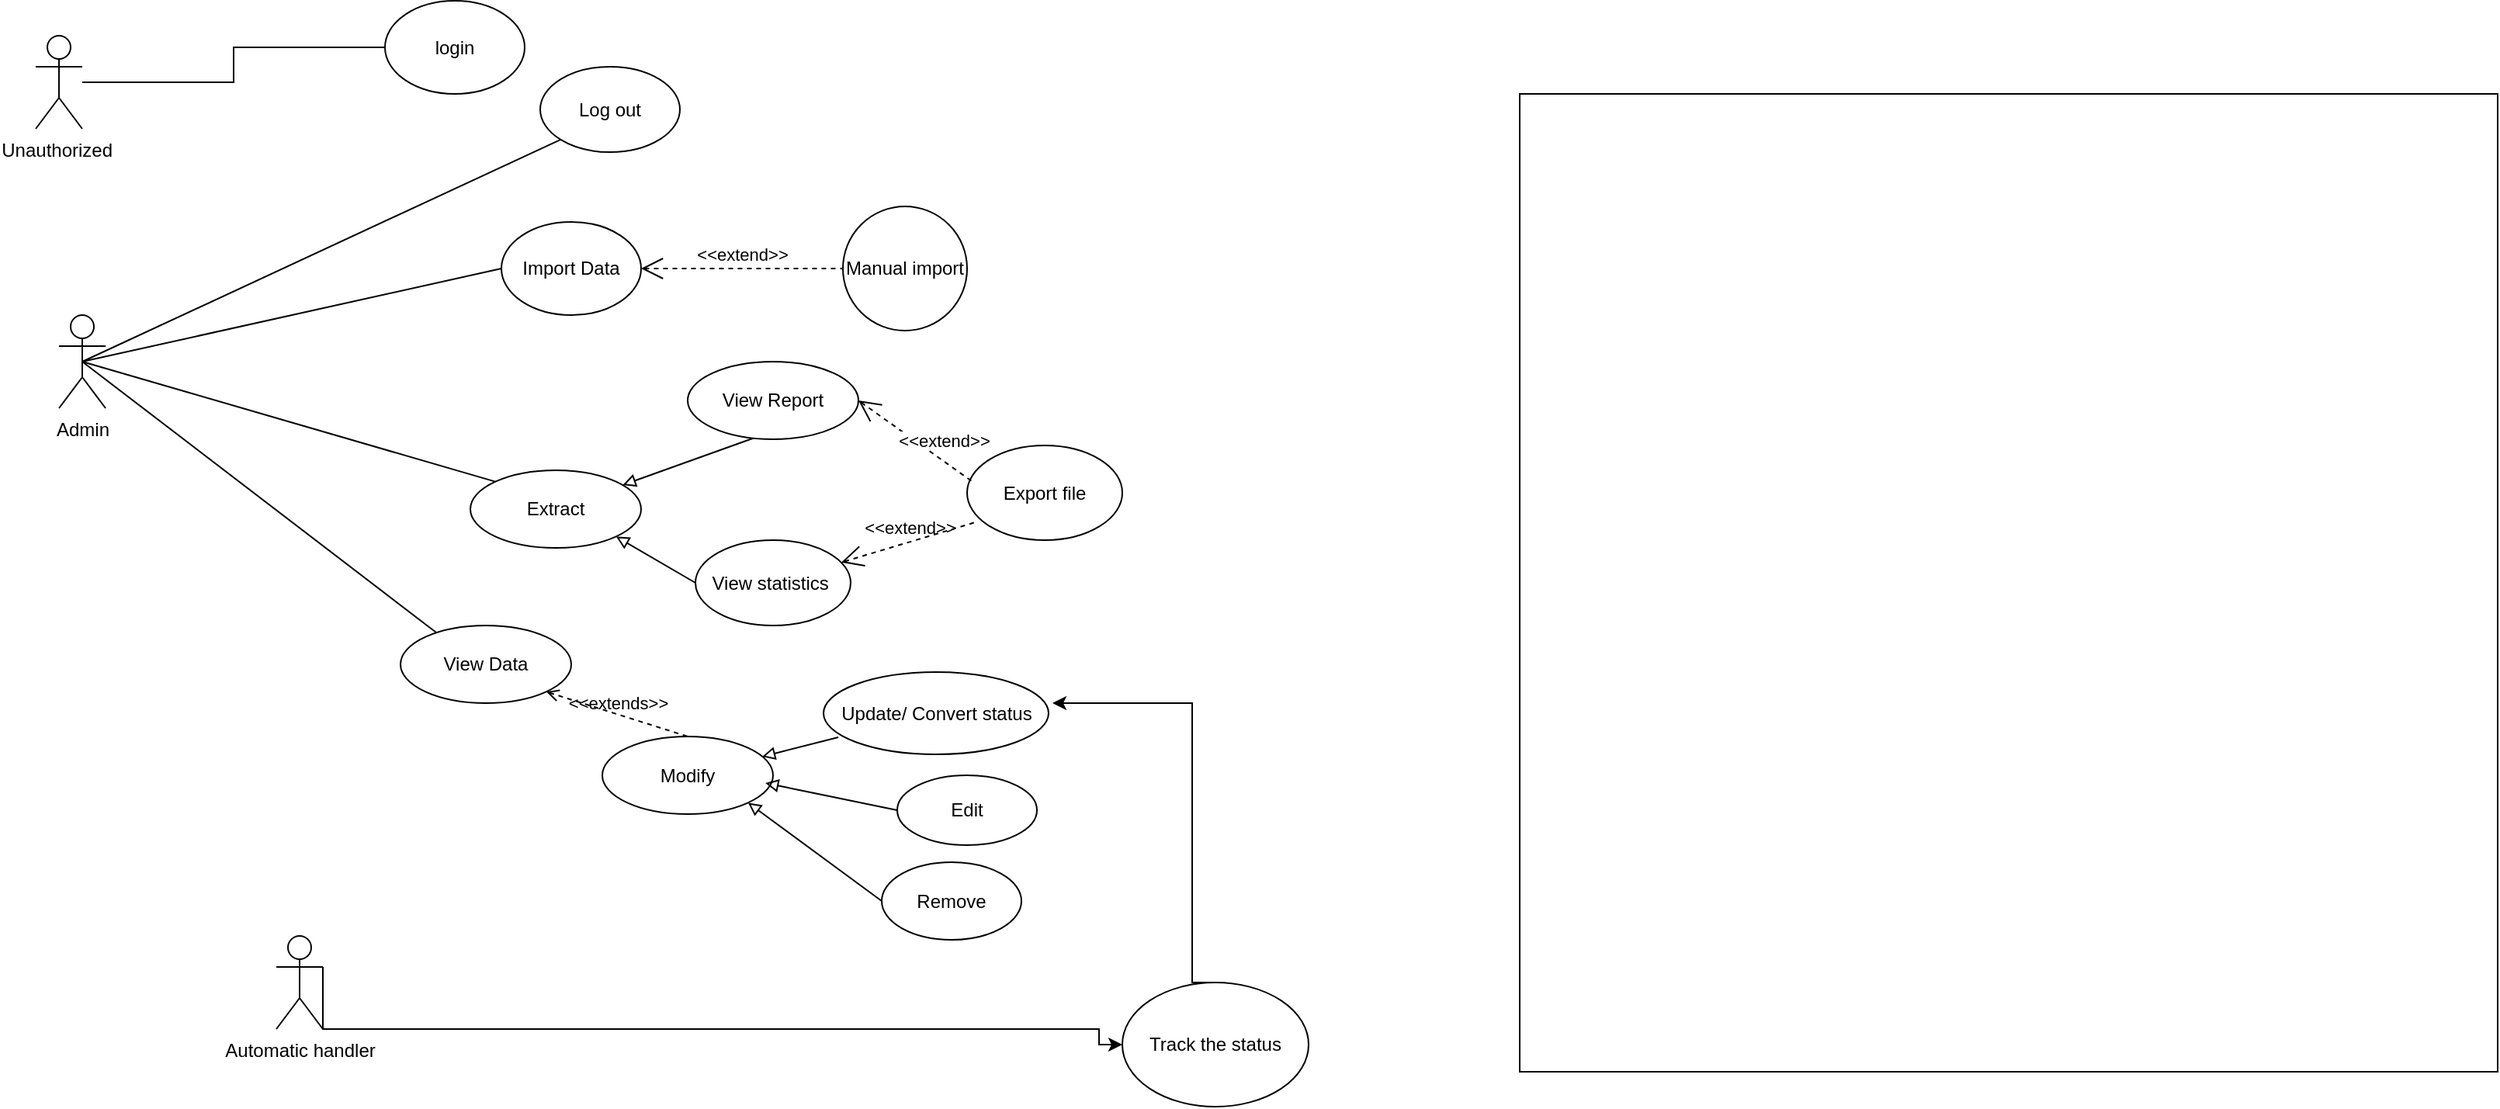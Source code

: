<mxfile version="10.6.9" type="github"><diagram id="Ek8C_esb2BmLfCv7Do-d" name="Page-1"><mxGraphModel dx="889" dy="496" grid="1" gridSize="10" guides="1" tooltips="1" connect="1" arrows="1" fold="1" page="1" pageScale="1" pageWidth="850" pageHeight="1100" math="0" shadow="0"><root><mxCell id="0"/><mxCell id="1" parent="0"/><mxCell id="aOBEt4jh8NltVSRl6gsb-1" value="" style="whiteSpace=wrap;html=1;aspect=fixed;" parent="1" vertex="1"><mxGeometry x="991" y="167.5" width="630" height="630" as="geometry"/></mxCell><mxCell id="aOBEt4jh8NltVSRl6gsb-2" value="Unauthorized&amp;nbsp;" style="shape=umlActor;verticalLabelPosition=bottom;labelBackgroundColor=#ffffff;verticalAlign=top;html=1;outlineConnect=0;" parent="1" vertex="1"><mxGeometry x="35" y="130" width="30" height="60" as="geometry"/></mxCell><mxCell id="aOBEt4jh8NltVSRl6gsb-22" style="edgeStyle=orthogonalEdgeStyle;rounded=0;orthogonalLoop=1;jettySize=auto;html=1;exitX=0;exitY=0.5;exitDx=0;exitDy=0;endArrow=none;endFill=0;" parent="1" source="aOBEt4jh8NltVSRl6gsb-5" target="aOBEt4jh8NltVSRl6gsb-2" edge="1"><mxGeometry relative="1" as="geometry"/></mxCell><mxCell id="aOBEt4jh8NltVSRl6gsb-5" value="login" style="ellipse;whiteSpace=wrap;html=1;" parent="1" vertex="1"><mxGeometry x="260" y="107.5" width="90" height="60" as="geometry"/></mxCell><mxCell id="aOBEt4jh8NltVSRl6gsb-39" style="rounded=0;orthogonalLoop=1;jettySize=auto;html=1;exitX=0.5;exitY=0.5;exitDx=0;exitDy=0;exitPerimeter=0;entryX=0;entryY=0.5;entryDx=0;entryDy=0;endArrow=none;endFill=0;" parent="1" source="aOBEt4jh8NltVSRl6gsb-12" target="aOBEt4jh8NltVSRl6gsb-24" edge="1"><mxGeometry relative="1" as="geometry"/></mxCell><mxCell id="aOBEt4jh8NltVSRl6gsb-100" style="edgeStyle=none;rounded=0;orthogonalLoop=1;jettySize=auto;html=1;exitX=0.5;exitY=0.5;exitDx=0;exitDy=0;exitPerimeter=0;entryX=0.227;entryY=0.12;entryDx=0;entryDy=0;entryPerimeter=0;endArrow=none;endFill=0;" parent="1" source="aOBEt4jh8NltVSRl6gsb-12" target="aOBEt4jh8NltVSRl6gsb-96" edge="1"><mxGeometry relative="1" as="geometry"/></mxCell><mxCell id="aOBEt4jh8NltVSRl6gsb-12" value="Admin" style="shape=umlActor;verticalLabelPosition=bottom;labelBackgroundColor=#ffffff;verticalAlign=top;html=1;outlineConnect=0;" parent="1" vertex="1"><mxGeometry x="50" y="310" width="30" height="60" as="geometry"/></mxCell><mxCell id="aOBEt4jh8NltVSRl6gsb-47" style="edgeStyle=none;rounded=0;orthogonalLoop=1;jettySize=auto;html=1;exitX=0;exitY=1;exitDx=0;exitDy=0;entryX=0.5;entryY=0.5;entryDx=0;entryDy=0;entryPerimeter=0;endArrow=none;endFill=0;" parent="1" source="aOBEt4jh8NltVSRl6gsb-17" target="aOBEt4jh8NltVSRl6gsb-12" edge="1"><mxGeometry relative="1" as="geometry"/></mxCell><mxCell id="aOBEt4jh8NltVSRl6gsb-17" value="Log out" style="ellipse;whiteSpace=wrap;html=1;" parent="1" vertex="1"><mxGeometry x="360" y="150" width="90" height="55" as="geometry"/></mxCell><mxCell id="aOBEt4jh8NltVSRl6gsb-24" value="Import Data" style="ellipse;whiteSpace=wrap;html=1;" parent="1" vertex="1"><mxGeometry x="335" y="250" width="90" height="60" as="geometry"/></mxCell><mxCell id="aOBEt4jh8NltVSRl6gsb-51" style="edgeStyle=none;rounded=0;orthogonalLoop=1;jettySize=auto;html=1;exitX=0;exitY=0;exitDx=0;exitDy=0;entryX=0.5;entryY=0.5;entryDx=0;entryDy=0;entryPerimeter=0;endArrow=none;endFill=0;" parent="1" source="aOBEt4jh8NltVSRl6gsb-25" target="aOBEt4jh8NltVSRl6gsb-12" edge="1"><mxGeometry relative="1" as="geometry"/></mxCell><mxCell id="aOBEt4jh8NltVSRl6gsb-25" value="Extract" style="ellipse;whiteSpace=wrap;html=1;" parent="1" vertex="1"><mxGeometry x="315" y="410" width="110" height="50" as="geometry"/></mxCell><mxCell id="aOBEt4jh8NltVSRl6gsb-48" style="edgeStyle=none;rounded=0;orthogonalLoop=1;jettySize=auto;html=1;exitX=1;exitY=0.5;exitDx=0;exitDy=0;endArrow=block;endFill=0;" parent="1" source="aOBEt4jh8NltVSRl6gsb-27" target="aOBEt4jh8NltVSRl6gsb-25" edge="1"><mxGeometry relative="1" as="geometry"/></mxCell><mxCell id="aOBEt4jh8NltVSRl6gsb-27" value="View Report" style="ellipse;whiteSpace=wrap;html=1;" parent="1" vertex="1"><mxGeometry x="455" y="340" width="110" height="50" as="geometry"/></mxCell><mxCell id="aOBEt4jh8NltVSRl6gsb-50" style="edgeStyle=none;rounded=0;orthogonalLoop=1;jettySize=auto;html=1;exitX=0;exitY=0.5;exitDx=0;exitDy=0;endArrow=block;endFill=0;entryX=1;entryY=1;entryDx=0;entryDy=0;" parent="1" source="aOBEt4jh8NltVSRl6gsb-32" target="aOBEt4jh8NltVSRl6gsb-25" edge="1"><mxGeometry relative="1" as="geometry"><mxPoint x="370" y="467" as="targetPoint"/></mxGeometry></mxCell><mxCell id="aOBEt4jh8NltVSRl6gsb-32" value="View statistics&amp;nbsp;" style="ellipse;whiteSpace=wrap;html=1;" parent="1" vertex="1"><mxGeometry x="460" y="455" width="100" height="55" as="geometry"/></mxCell><mxCell id="aOBEt4jh8NltVSRl6gsb-54" value="Export file" style="ellipse;whiteSpace=wrap;html=1;" parent="1" vertex="1"><mxGeometry x="635" y="394" width="100" height="61" as="geometry"/></mxCell><mxCell id="aOBEt4jh8NltVSRl6gsb-74" value="&lt;span style=&quot;background-color: rgb(255 , 255 , 255)&quot;&gt;&amp;lt;&amp;lt;extend&amp;gt;&amp;gt;&lt;/span&gt;" style="edgeStyle=none;html=1;startArrow=open;endArrow=none;startSize=12;verticalAlign=bottom;dashed=1;labelBackgroundColor=none;exitX=1;exitY=0.5;exitDx=0;exitDy=0;entryX=0.03;entryY=0.377;entryDx=0;entryDy=0;entryPerimeter=0;" parent="1" source="aOBEt4jh8NltVSRl6gsb-27" target="aOBEt4jh8NltVSRl6gsb-54" edge="1"><mxGeometry x="0.453" y="3" width="160" relative="1" as="geometry"><mxPoint x="440" y="520" as="sourcePoint"/><mxPoint x="600" y="520" as="targetPoint"/><mxPoint as="offset"/></mxGeometry></mxCell><mxCell id="aOBEt4jh8NltVSRl6gsb-75" value="&amp;lt;&amp;lt;extend&amp;gt;&amp;gt;" style="edgeStyle=none;html=1;startArrow=open;endArrow=none;startSize=12;verticalAlign=bottom;dashed=1;labelBackgroundColor=none;entryX=0.07;entryY=0.803;entryDx=0;entryDy=0;entryPerimeter=0;" parent="1" source="aOBEt4jh8NltVSRl6gsb-32" target="aOBEt4jh8NltVSRl6gsb-54" edge="1"><mxGeometry width="160" relative="1" as="geometry"><mxPoint x="425" y="340" as="sourcePoint"/><mxPoint x="533" y="388" as="targetPoint"/></mxGeometry></mxCell><mxCell id="aOBEt4jh8NltVSRl6gsb-76" value="Modify" style="ellipse;whiteSpace=wrap;html=1;" parent="1" vertex="1"><mxGeometry x="400" y="581.5" width="110" height="50" as="geometry"/></mxCell><mxCell id="aOBEt4jh8NltVSRl6gsb-116" style="edgeStyle=none;rounded=0;orthogonalLoop=1;jettySize=auto;html=1;entryX=0.936;entryY=0.26;entryDx=0;entryDy=0;startArrow=none;startFill=0;endArrow=block;endFill=0;entryPerimeter=0;exitX=0.066;exitY=0.792;exitDx=0;exitDy=0;exitPerimeter=0;" parent="1" source="aOBEt4jh8NltVSRl6gsb-77" target="aOBEt4jh8NltVSRl6gsb-76" edge="1"><mxGeometry relative="1" as="geometry"><mxPoint x="550" y="567" as="sourcePoint"/></mxGeometry></mxCell><mxCell id="aOBEt4jh8NltVSRl6gsb-77" value="Update/ Convert status" style="ellipse;whiteSpace=wrap;html=1;" parent="1" vertex="1"><mxGeometry x="542.5" y="540" width="145" height="53" as="geometry"/></mxCell><mxCell id="aOBEt4jh8NltVSRl6gsb-117" style="edgeStyle=none;rounded=0;orthogonalLoop=1;jettySize=auto;html=1;exitX=0;exitY=0.5;exitDx=0;exitDy=0;startArrow=none;startFill=0;endArrow=block;endFill=0;entryX=0.955;entryY=0.6;entryDx=0;entryDy=0;entryPerimeter=0;" parent="1" source="aOBEt4jh8NltVSRl6gsb-78" target="aOBEt4jh8NltVSRl6gsb-76" edge="1"><mxGeometry relative="1" as="geometry"><mxPoint x="310" y="610" as="targetPoint"/></mxGeometry></mxCell><mxCell id="aOBEt4jh8NltVSRl6gsb-78" value="Edit" style="ellipse;whiteSpace=wrap;html=1;" parent="1" vertex="1"><mxGeometry x="590" y="606.5" width="90" height="45" as="geometry"/></mxCell><mxCell id="aOBEt4jh8NltVSRl6gsb-118" style="edgeStyle=none;rounded=0;orthogonalLoop=1;jettySize=auto;html=1;exitX=0;exitY=0.5;exitDx=0;exitDy=0;startArrow=none;startFill=0;endArrow=block;endFill=0;entryX=1;entryY=1;entryDx=0;entryDy=0;" parent="1" source="aOBEt4jh8NltVSRl6gsb-79" target="aOBEt4jh8NltVSRl6gsb-76" edge="1"><mxGeometry relative="1" as="geometry"><mxPoint x="520" y="655" as="targetPoint"/></mxGeometry></mxCell><mxCell id="aOBEt4jh8NltVSRl6gsb-79" value="Remove" style="ellipse;whiteSpace=wrap;html=1;" parent="1" vertex="1"><mxGeometry x="580" y="662.5" width="90" height="50" as="geometry"/></mxCell><mxCell id="aOBEt4jh8NltVSRl6gsb-96" value="View Data" style="ellipse;whiteSpace=wrap;html=1;" parent="1" vertex="1"><mxGeometry x="270" y="510" width="110" height="50" as="geometry"/></mxCell><mxCell id="aOBEt4jh8NltVSRl6gsb-99" value="&amp;lt;&amp;lt;extends&amp;gt;&amp;gt;" style="edgeStyle=none;html=1;endArrow=none;verticalAlign=bottom;labelBackgroundColor=none;entryX=0.5;entryY=0;entryDx=0;entryDy=0;exitX=1;exitY=1;exitDx=0;exitDy=0;startArrow=open;startFill=0;endFill=0;dashed=1;" parent="1" source="aOBEt4jh8NltVSRl6gsb-96" target="aOBEt4jh8NltVSRl6gsb-76" edge="1"><mxGeometry x="0.026" y="-2" width="160" relative="1" as="geometry"><mxPoint x="130" y="560" as="sourcePoint"/><mxPoint x="290" y="560" as="targetPoint"/><mxPoint as="offset"/></mxGeometry></mxCell><mxCell id="EDnjHtNTNwPqmDfFhQ1T-1" value="Manual import&lt;br&gt;" style="ellipse;whiteSpace=wrap;html=1;aspect=fixed;" vertex="1" parent="1"><mxGeometry x="555" y="240" width="80" height="80" as="geometry"/></mxCell><mxCell id="EDnjHtNTNwPqmDfFhQ1T-4" value="&lt;span style=&quot;background-color: rgb(255 , 255 , 255)&quot;&gt;&amp;lt;&amp;lt;extend&amp;gt;&amp;gt;&lt;/span&gt;" style="edgeStyle=none;html=1;startArrow=open;endArrow=none;startSize=12;verticalAlign=bottom;dashed=1;labelBackgroundColor=none;exitX=1;exitY=0.5;exitDx=0;exitDy=0;entryX=0;entryY=0.5;entryDx=0;entryDy=0;" edge="1" parent="1" source="aOBEt4jh8NltVSRl6gsb-24" target="EDnjHtNTNwPqmDfFhQ1T-1"><mxGeometry width="160" relative="1" as="geometry"><mxPoint x="500" y="280" as="sourcePoint"/><mxPoint x="573" y="332" as="targetPoint"/><Array as="points"/></mxGeometry></mxCell><mxCell id="EDnjHtNTNwPqmDfFhQ1T-14" style="edgeStyle=orthogonalEdgeStyle;rounded=0;orthogonalLoop=1;jettySize=auto;html=1;exitX=0.5;exitY=0;exitDx=0;exitDy=0;" edge="1" parent="1" source="EDnjHtNTNwPqmDfFhQ1T-6"><mxGeometry relative="1" as="geometry"><mxPoint x="690" y="560" as="targetPoint"/><Array as="points"><mxPoint x="780" y="560"/></Array></mxGeometry></mxCell><mxCell id="EDnjHtNTNwPqmDfFhQ1T-6" value="Track the status" style="ellipse;whiteSpace=wrap;html=1;" vertex="1" parent="1"><mxGeometry x="735" y="740" width="120" height="80" as="geometry"/></mxCell><mxCell id="EDnjHtNTNwPqmDfFhQ1T-13" style="edgeStyle=orthogonalEdgeStyle;rounded=0;orthogonalLoop=1;jettySize=auto;html=1;exitX=1;exitY=0.333;exitDx=0;exitDy=0;exitPerimeter=0;entryX=0;entryY=0.5;entryDx=0;entryDy=0;" edge="1" parent="1" source="EDnjHtNTNwPqmDfFhQ1T-7" target="EDnjHtNTNwPqmDfFhQ1T-6"><mxGeometry relative="1" as="geometry"><Array as="points"><mxPoint x="220" y="770"/><mxPoint x="720" y="770"/></Array></mxGeometry></mxCell><mxCell id="EDnjHtNTNwPqmDfFhQ1T-7" value="Automatic handler" style="shape=umlActor;verticalLabelPosition=bottom;labelBackgroundColor=#ffffff;verticalAlign=top;html=1;outlineConnect=0;" vertex="1" parent="1"><mxGeometry x="190" y="710" width="30" height="60" as="geometry"/></mxCell></root></mxGraphModel></diagram></mxfile>